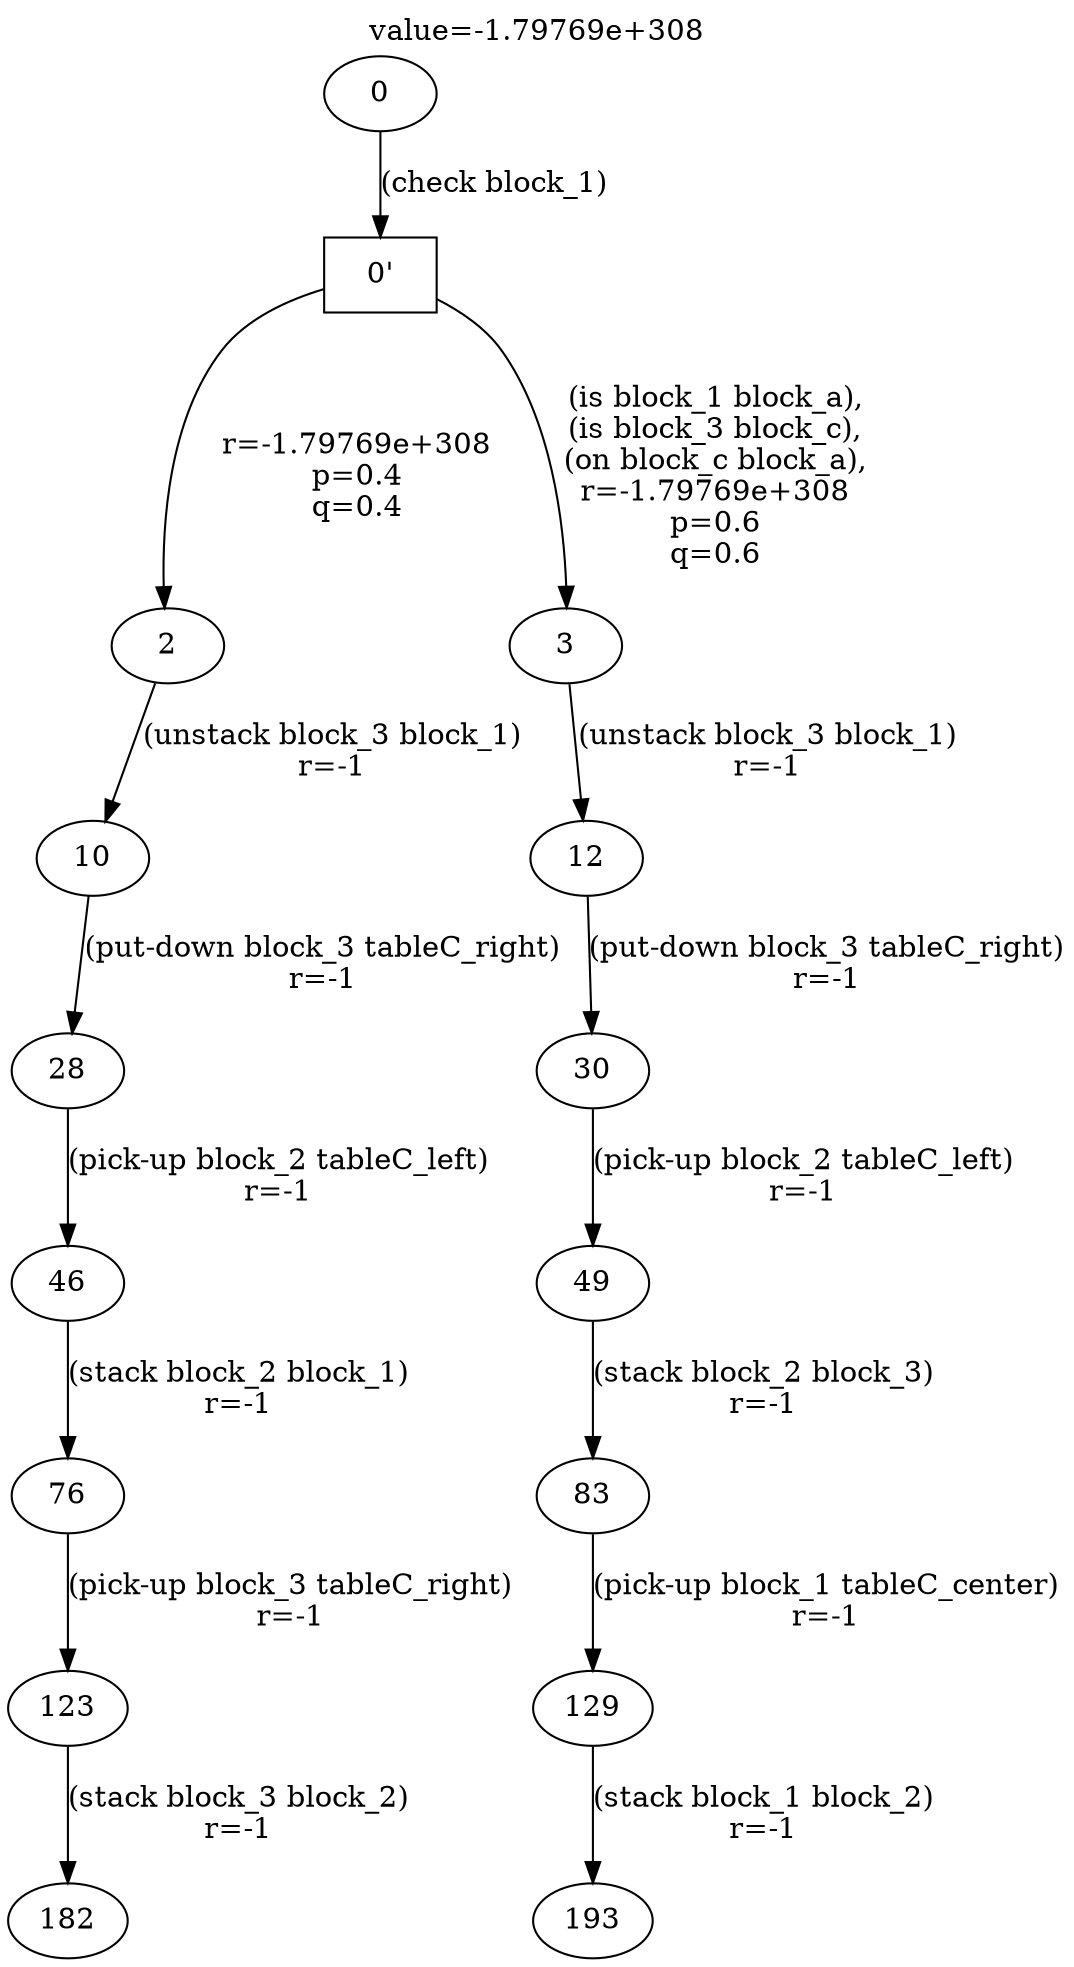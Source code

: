 digraph g{
label="value=-1.79769e+308"
labelloc=top
"0'" [ shape=box ] ;
0->"0'" [ label="(check block_1)" ];
"0'"->2 [ label="
r=-1.79769e+308
p=0.4
q=0.4" ];
2->10 [ label="(unstack block_3 block_1)
r=-1" ];
10->28 [ label="(put-down block_3 tableC_right)
r=-1" ];
28->46 [ label="(pick-up block_2 tableC_left)
r=-1" ];
46->76 [ label="(stack block_2 block_1)
r=-1" ];
76->123 [ label="(pick-up block_3 tableC_right)
r=-1" ];
123->182 [ label="(stack block_3 block_2)
r=-1" ];
"0'"->3 [ label="
(is block_1 block_a),
(is block_3 block_c),
(on block_c block_a),
r=-1.79769e+308
p=0.6
q=0.6" ];
3->12 [ label="(unstack block_3 block_1)
r=-1" ];
12->30 [ label="(put-down block_3 tableC_right)
r=-1" ];
30->49 [ label="(pick-up block_2 tableC_left)
r=-1" ];
49->83 [ label="(stack block_2 block_3)
r=-1" ];
83->129 [ label="(pick-up block_1 tableC_center)
r=-1" ];
129->193 [ label="(stack block_1 block_2)
r=-1" ];
}
